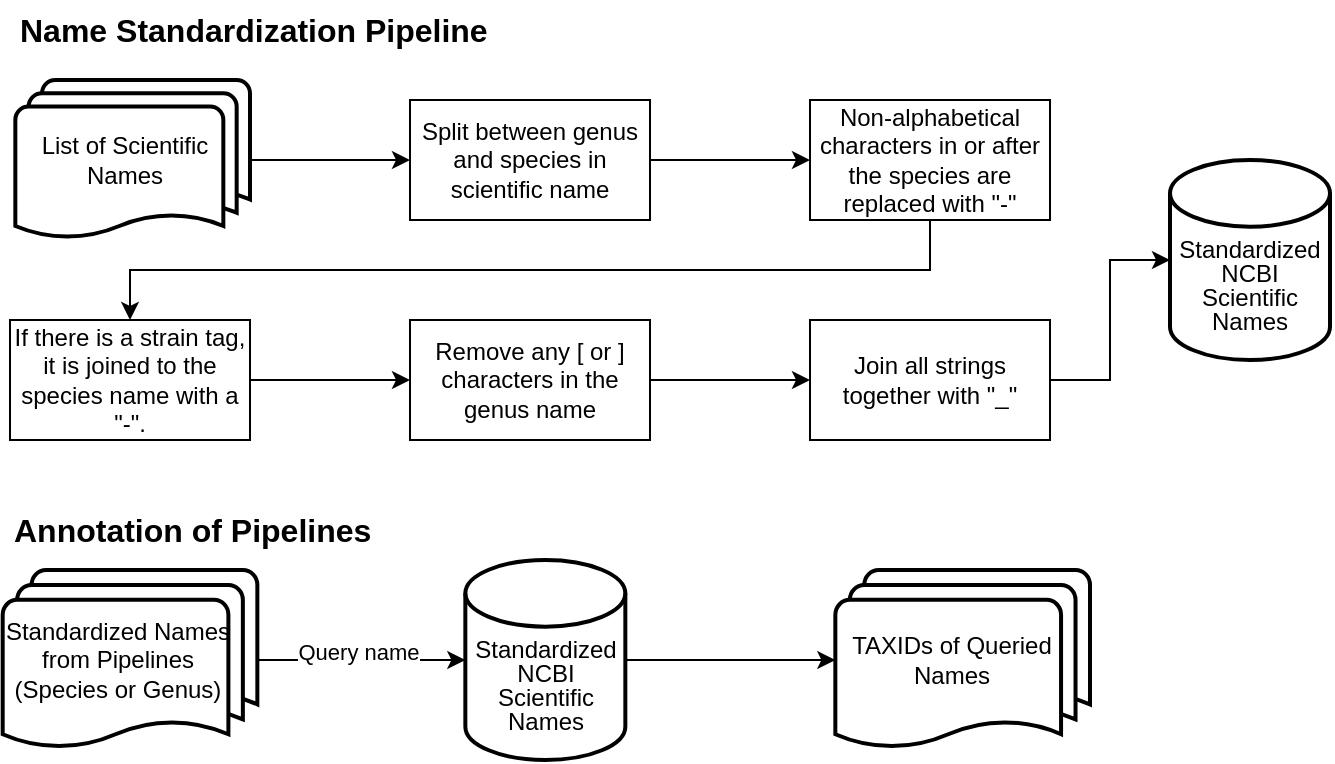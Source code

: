 <mxfile version="20.8.18" type="device"><diagram name="Page-1" id="ogs4sBrVxLIvczp7XrF4"><mxGraphModel dx="1306" dy="654" grid="1" gridSize="10" guides="1" tooltips="1" connect="1" arrows="1" fold="1" page="1" pageScale="1" pageWidth="850" pageHeight="1100" math="0" shadow="0"><root><mxCell id="0"/><mxCell id="1" parent="0"/><mxCell id="PdSraPBkOkfvAbl81jD5-6" style="edgeStyle=orthogonalEdgeStyle;rounded=0;orthogonalLoop=1;jettySize=auto;html=1;exitX=1;exitY=0.5;exitDx=0;exitDy=0;" parent="1" source="PdSraPBkOkfvAbl81jD5-2" target="PdSraPBkOkfvAbl81jD5-5" edge="1"><mxGeometry relative="1" as="geometry"/></mxCell><mxCell id="PdSraPBkOkfvAbl81jD5-2" value="Split between genus and species in scientific name" style="rounded=0;whiteSpace=wrap;html=1;" parent="1" vertex="1"><mxGeometry x="240" y="70" width="120" height="60" as="geometry"/></mxCell><mxCell id="PdSraPBkOkfvAbl81jD5-16" style="edgeStyle=orthogonalEdgeStyle;rounded=0;orthogonalLoop=1;jettySize=auto;html=1;exitX=0.5;exitY=1;exitDx=0;exitDy=0;entryX=0.5;entryY=0;entryDx=0;entryDy=0;" parent="1" source="PdSraPBkOkfvAbl81jD5-5" target="PdSraPBkOkfvAbl81jD5-7" edge="1"><mxGeometry relative="1" as="geometry"/></mxCell><mxCell id="PdSraPBkOkfvAbl81jD5-5" value="Non-alphabetical characters in or after the species are replaced with &quot;-&quot;" style="rounded=0;whiteSpace=wrap;html=1;" parent="1" vertex="1"><mxGeometry x="440" y="70" width="120" height="60" as="geometry"/></mxCell><mxCell id="PdSraPBkOkfvAbl81jD5-17" style="edgeStyle=orthogonalEdgeStyle;rounded=0;orthogonalLoop=1;jettySize=auto;html=1;exitX=1;exitY=0.5;exitDx=0;exitDy=0;" parent="1" source="PdSraPBkOkfvAbl81jD5-7" target="PdSraPBkOkfvAbl81jD5-9" edge="1"><mxGeometry relative="1" as="geometry"/></mxCell><mxCell id="PdSraPBkOkfvAbl81jD5-7" value="If there is a strain tag, it is joined to the species name with a &quot;-&quot;." style="rounded=0;whiteSpace=wrap;html=1;" parent="1" vertex="1"><mxGeometry x="40" y="180" width="120" height="60" as="geometry"/></mxCell><mxCell id="PdSraPBkOkfvAbl81jD5-18" value="" style="edgeStyle=orthogonalEdgeStyle;rounded=0;orthogonalLoop=1;jettySize=auto;html=1;" parent="1" source="PdSraPBkOkfvAbl81jD5-9" target="PdSraPBkOkfvAbl81jD5-11" edge="1"><mxGeometry relative="1" as="geometry"/></mxCell><mxCell id="PdSraPBkOkfvAbl81jD5-9" value="Remove any [ or ] characters in the genus name" style="rounded=0;whiteSpace=wrap;html=1;" parent="1" vertex="1"><mxGeometry x="240" y="180" width="120" height="60" as="geometry"/></mxCell><mxCell id="PdSraPBkOkfvAbl81jD5-21" style="edgeStyle=orthogonalEdgeStyle;rounded=0;orthogonalLoop=1;jettySize=auto;html=1;exitX=1;exitY=0.5;exitDx=0;exitDy=0;entryX=0;entryY=0.5;entryDx=0;entryDy=0;entryPerimeter=0;" parent="1" source="PdSraPBkOkfvAbl81jD5-11" target="PdSraPBkOkfvAbl81jD5-20" edge="1"><mxGeometry relative="1" as="geometry"/></mxCell><mxCell id="PdSraPBkOkfvAbl81jD5-11" value="Join all strings together with &quot;_&quot;" style="rounded=0;whiteSpace=wrap;html=1;" parent="1" vertex="1"><mxGeometry x="440" y="180" width="120" height="60" as="geometry"/></mxCell><mxCell id="PdSraPBkOkfvAbl81jD5-14" style="edgeStyle=orthogonalEdgeStyle;rounded=0;orthogonalLoop=1;jettySize=auto;html=1;exitX=1;exitY=0.5;exitDx=0;exitDy=0;exitPerimeter=0;entryX=0;entryY=0.5;entryDx=0;entryDy=0;" parent="1" source="PdSraPBkOkfvAbl81jD5-13" target="PdSraPBkOkfvAbl81jD5-2" edge="1"><mxGeometry relative="1" as="geometry"/></mxCell><mxCell id="PdSraPBkOkfvAbl81jD5-13" value="List of Scientific Names" style="strokeWidth=2;html=1;shape=mxgraph.flowchart.multi-document;whiteSpace=wrap;spacingRight=8;" parent="1" vertex="1"><mxGeometry x="42.67" y="60" width="117.33" height="80" as="geometry"/></mxCell><mxCell id="PdSraPBkOkfvAbl81jD5-20" value="&lt;p style=&quot;line-height: 100%;&quot;&gt;Standardized&lt;br&gt;NCBI Scientific Names&lt;/p&gt;" style="strokeWidth=2;html=1;shape=mxgraph.flowchart.database;whiteSpace=wrap;spacingTop=24;" parent="1" vertex="1"><mxGeometry x="620" y="100" width="80" height="100" as="geometry"/></mxCell><mxCell id="IDccJuhwEP15JlT_btrC-3" style="edgeStyle=orthogonalEdgeStyle;rounded=0;orthogonalLoop=1;jettySize=auto;html=1;exitX=1;exitY=0.5;exitDx=0;exitDy=0;exitPerimeter=0;entryX=0;entryY=0.5;entryDx=0;entryDy=0;entryPerimeter=0;" edge="1" parent="1" source="IDccJuhwEP15JlT_btrC-4" target="IDccJuhwEP15JlT_btrC-8"><mxGeometry relative="1" as="geometry"/></mxCell><mxCell id="IDccJuhwEP15JlT_btrC-4" value="&lt;p style=&quot;line-height: 100%;&quot;&gt;Standardized&lt;br&gt;NCBI Scientific Names&lt;/p&gt;" style="strokeWidth=2;html=1;shape=mxgraph.flowchart.database;whiteSpace=wrap;spacingTop=24;" vertex="1" parent="1"><mxGeometry x="267.67" y="300" width="80" height="100" as="geometry"/></mxCell><mxCell id="IDccJuhwEP15JlT_btrC-5" style="edgeStyle=orthogonalEdgeStyle;rounded=0;orthogonalLoop=1;jettySize=auto;html=1;exitX=1;exitY=0.5;exitDx=0;exitDy=0;exitPerimeter=0;entryX=0;entryY=0.5;entryDx=0;entryDy=0;entryPerimeter=0;" edge="1" parent="1" source="IDccJuhwEP15JlT_btrC-7" target="IDccJuhwEP15JlT_btrC-4"><mxGeometry relative="1" as="geometry"/></mxCell><mxCell id="IDccJuhwEP15JlT_btrC-6" value="Query name" style="edgeLabel;html=1;align=center;verticalAlign=middle;resizable=0;points=[];" vertex="1" connectable="0" parent="IDccJuhwEP15JlT_btrC-5"><mxGeometry x="0.036" y="4" relative="1" as="geometry"><mxPoint x="-4" as="offset"/></mxGeometry></mxCell><mxCell id="IDccJuhwEP15JlT_btrC-7" value="Standardized Names from Pipelines (Species or Genus)" style="strokeWidth=2;html=1;shape=mxgraph.flowchart.multi-document;whiteSpace=wrap;align=center;spacingRight=11;" vertex="1" parent="1"><mxGeometry x="36.34" y="305" width="127.33" height="90" as="geometry"/></mxCell><mxCell id="IDccJuhwEP15JlT_btrC-8" value="TAXIDs of Queried Names" style="strokeWidth=2;html=1;shape=mxgraph.flowchart.multi-document;whiteSpace=wrap;align=center;spacingRight=11;" vertex="1" parent="1"><mxGeometry x="452.67" y="305" width="127.33" height="90" as="geometry"/></mxCell><mxCell id="IDccJuhwEP15JlT_btrC-9" value="Annotation of Pipelines" style="text;html=1;strokeColor=none;fillColor=none;align=left;verticalAlign=middle;whiteSpace=wrap;rounded=0;fontStyle=1;fontSize=16;" vertex="1" parent="1"><mxGeometry x="40" y="270" width="200" height="30" as="geometry"/></mxCell><mxCell id="IDccJuhwEP15JlT_btrC-10" value="Name Standardization Pipeline" style="text;html=1;strokeColor=none;fillColor=none;align=left;verticalAlign=middle;whiteSpace=wrap;rounded=0;fontStyle=1;fontSize=16;" vertex="1" parent="1"><mxGeometry x="42.67" y="20" width="237.33" height="30" as="geometry"/></mxCell></root></mxGraphModel></diagram></mxfile>